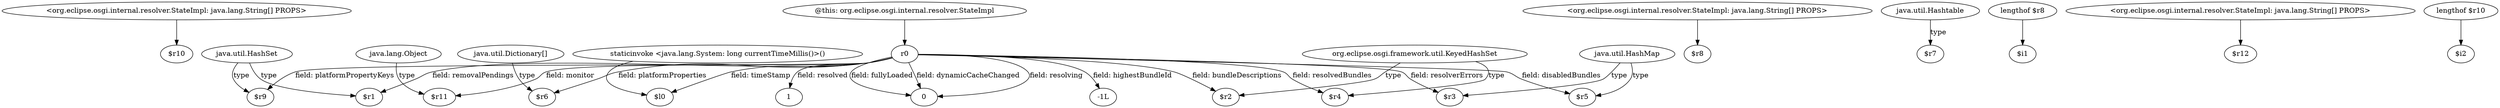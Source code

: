 digraph g {
0[label="<org.eclipse.osgi.internal.resolver.StateImpl: java.lang.String[] PROPS>"]
1[label="$r10"]
0->1[label=""]
2[label="r0"]
3[label="$r9"]
2->3[label="field: platformPropertyKeys"]
4[label="$r11"]
2->4[label="field: monitor"]
5[label="java.util.HashSet"]
5->3[label="type"]
6[label="$r6"]
2->6[label="field: platformProperties"]
7[label="staticinvoke <java.lang.System: long currentTimeMillis()>()"]
8[label="$l0"]
7->8[label=""]
9[label="<org.eclipse.osgi.internal.resolver.StateImpl: java.lang.String[] PROPS>"]
10[label="$r8"]
9->10[label=""]
11[label="java.lang.Object"]
11->4[label="type"]
12[label="$r1"]
5->12[label="type"]
13[label="$r2"]
2->13[label="field: bundleDescriptions"]
14[label="java.util.Hashtable"]
15[label="$r7"]
14->15[label="type"]
16[label="$r3"]
2->16[label="field: resolverErrors"]
17[label="java.util.Dictionary[]"]
17->6[label="type"]
18[label="java.util.HashMap"]
19[label="$r5"]
18->19[label="type"]
20[label="org.eclipse.osgi.framework.util.KeyedHashSet"]
21[label="$r4"]
20->21[label="type"]
2->19[label="field: disabledBundles"]
22[label="lengthof $r8"]
23[label="$i1"]
22->23[label=""]
2->21[label="field: resolvedBundles"]
20->13[label="type"]
24[label="@this: org.eclipse.osgi.internal.resolver.StateImpl"]
24->2[label=""]
25[label="1"]
2->25[label="field: resolved"]
26[label="<org.eclipse.osgi.internal.resolver.StateImpl: java.lang.String[] PROPS>"]
27[label="$r12"]
26->27[label=""]
28[label="0"]
2->28[label="field: resolving"]
2->28[label="field: fullyLoaded"]
2->28[label="field: dynamicCacheChanged"]
29[label="-1L"]
2->29[label="field: highestBundleId"]
30[label="lengthof $r10"]
31[label="$i2"]
30->31[label=""]
2->8[label="field: timeStamp"]
2->12[label="field: removalPendings"]
18->16[label="type"]
}